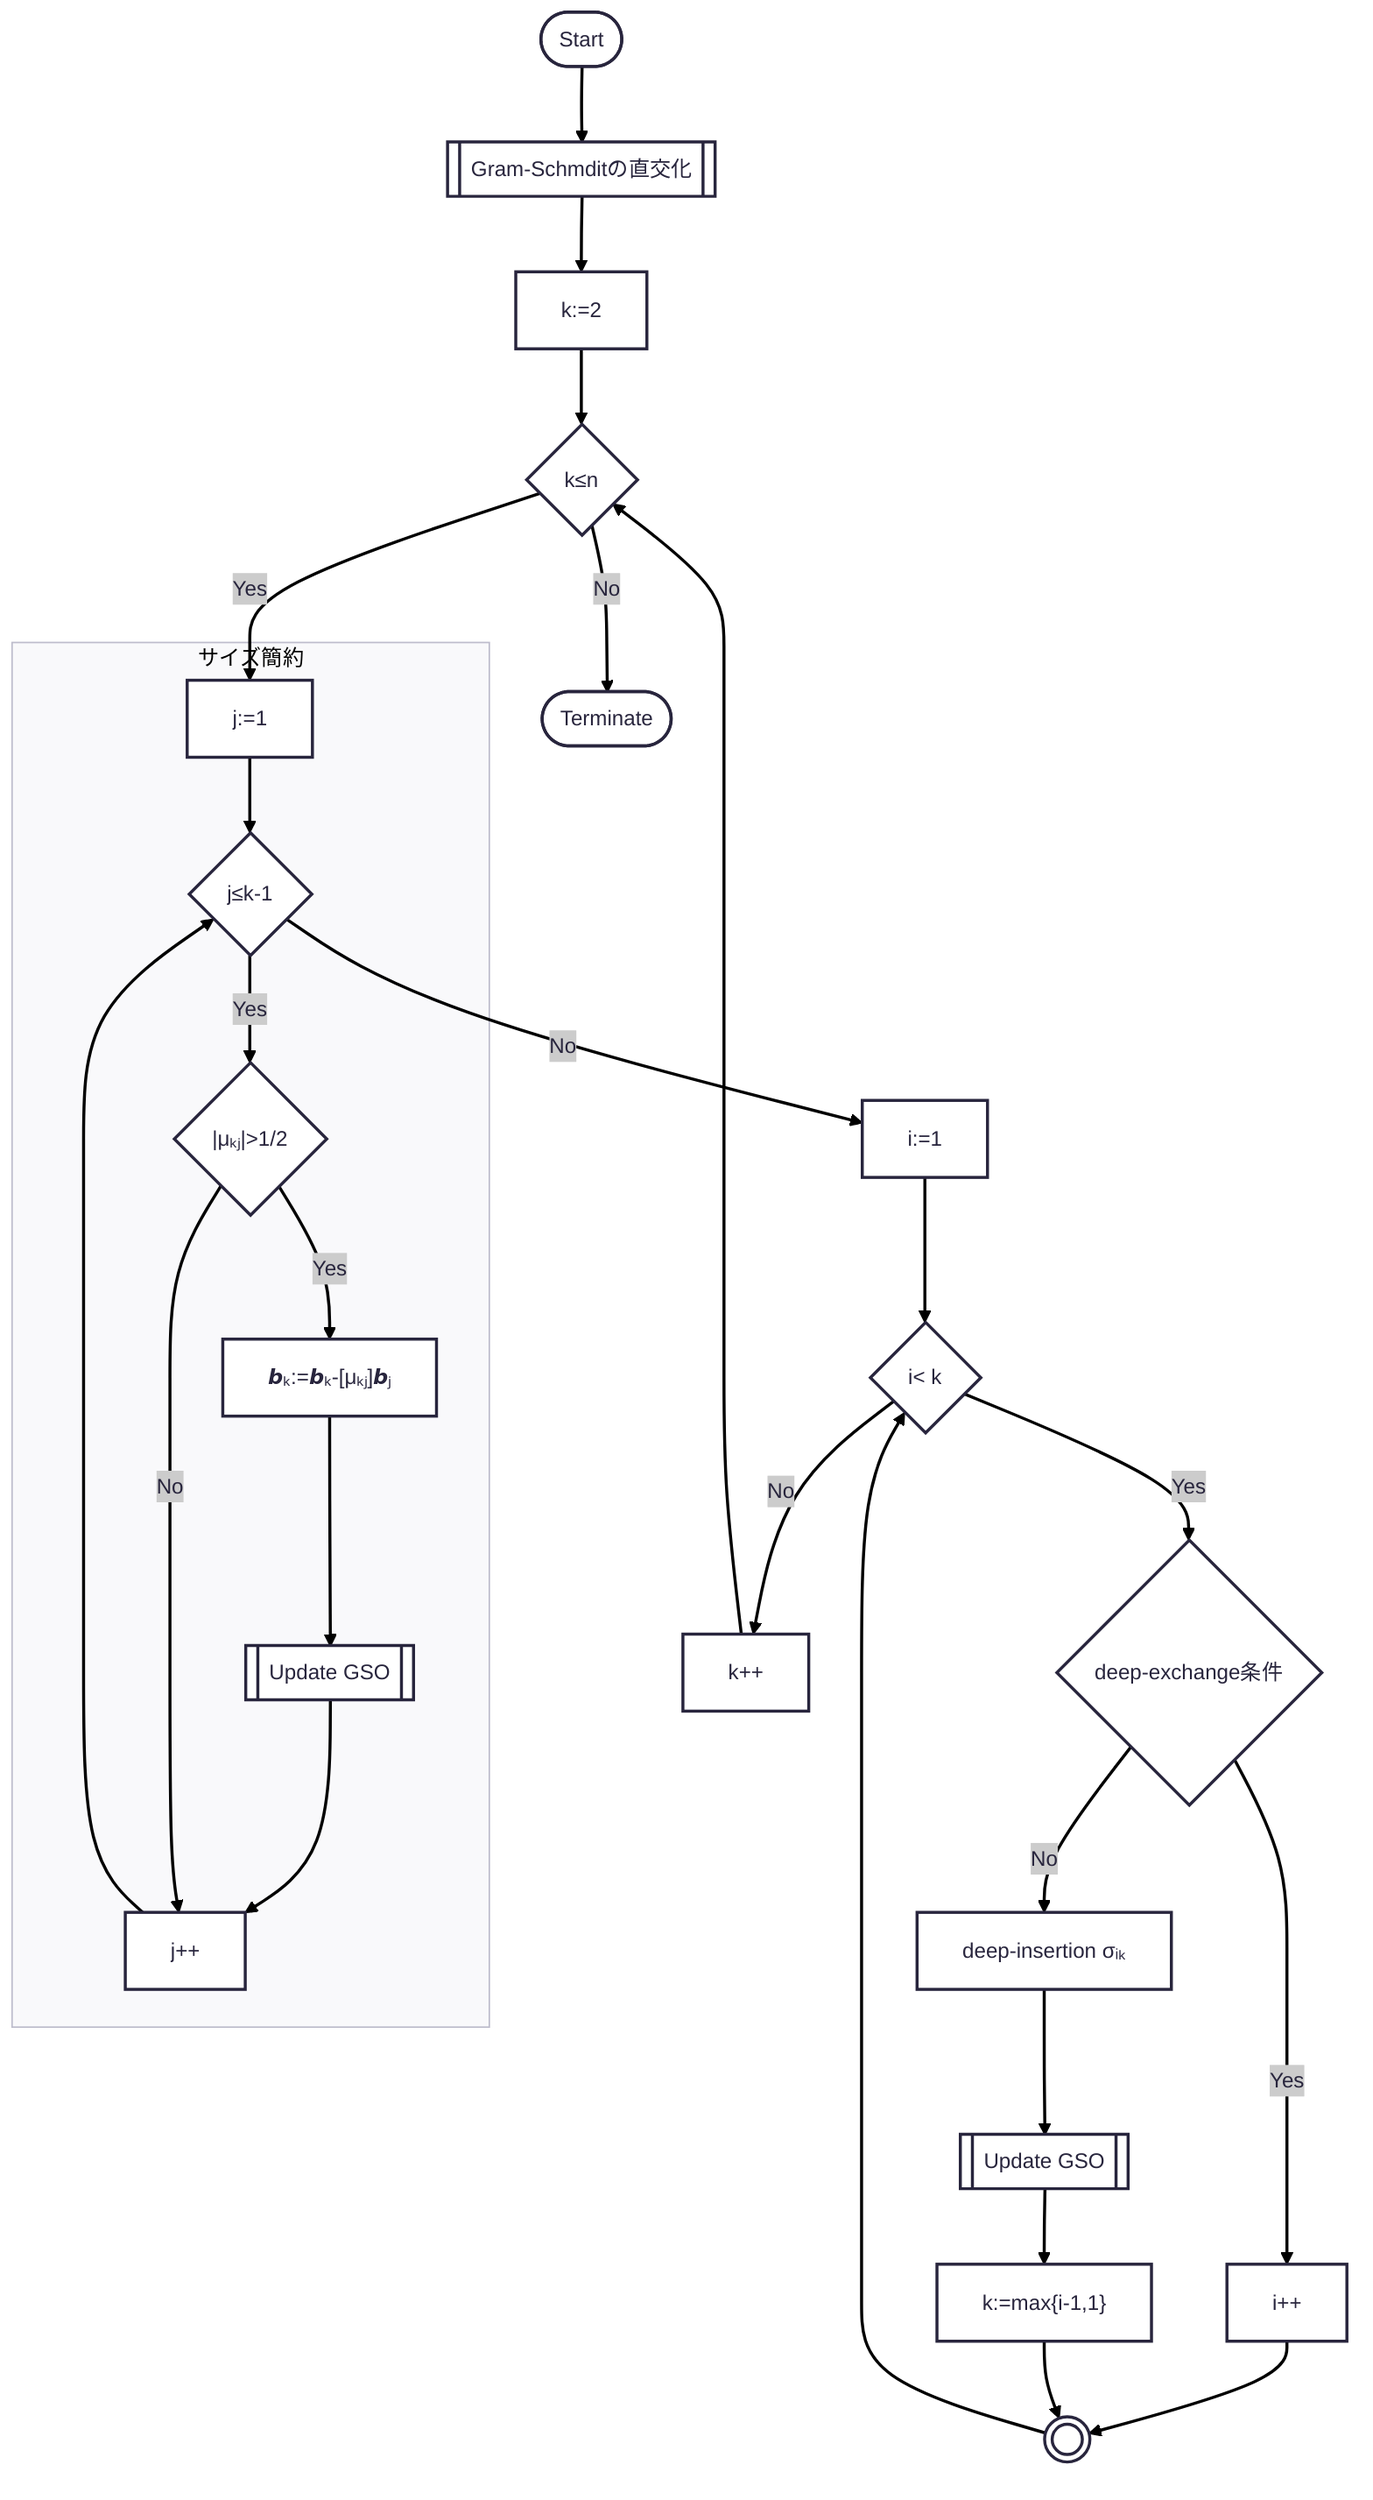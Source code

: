 ---
config:
      theme: redux
---

flowchart TD
    A([Start])
    A --> B[[Gram-Schmditの直交化]]
    B --> C[k:=2]
    C --> D{k≤n}
    D -- No --> E([Terminate])
    D -- Yes --> F["j:=1"]
    subgraph サイズ簡約
      F --> G{j≤k-1}
      G -- Yes --> H{"|μₖⱼ|>1/2"}
      H -- Yes --> I["𝙗ₖ:=𝙗ₖ-[μₖⱼ]𝙗ⱼ"]
      I --> J[["Update GSO"]]
      J --> K["j++"]
    end
    H -- No --> K
    K --> G
    G -- No --> L[i:=1]
    L --> M{"`i< k`"}
    M -- No --> N[k++]
    M -- Yes --> O{deep-exchange条件}
    O -- Yes --> P[i++]
    O -- No --> Q[deep-insertion σᵢₖ]
    Q --> R[[Update GSO]]
    R --> S["k:=max{i-1,1}"]
    P --> T(((" ")))
    S --> T
    T --> M

    N --> D